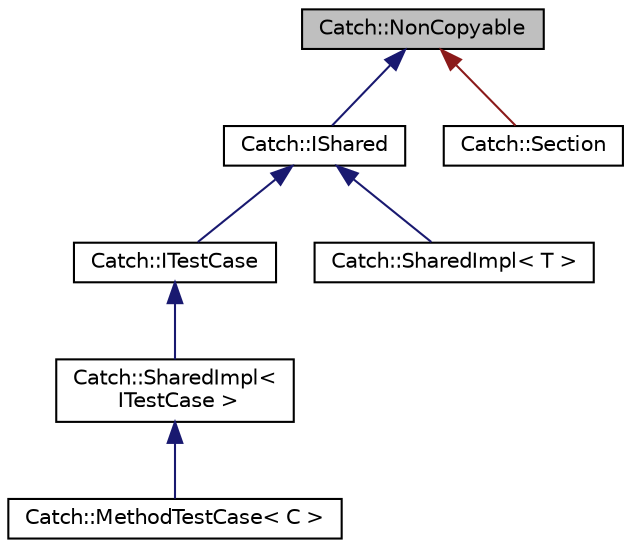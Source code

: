 digraph "Catch::NonCopyable"
{
 // LATEX_PDF_SIZE
  edge [fontname="Helvetica",fontsize="10",labelfontname="Helvetica",labelfontsize="10"];
  node [fontname="Helvetica",fontsize="10",shape=record];
  Node1 [label="Catch::NonCopyable",height=0.2,width=0.4,color="black", fillcolor="grey75", style="filled", fontcolor="black",tooltip=" "];
  Node1 -> Node2 [dir="back",color="midnightblue",fontsize="10",style="solid"];
  Node2 [label="Catch::IShared",height=0.2,width=0.4,color="black", fillcolor="white", style="filled",URL="$d1/dc1/structCatch_1_1IShared.html",tooltip=" "];
  Node2 -> Node3 [dir="back",color="midnightblue",fontsize="10",style="solid"];
  Node3 [label="Catch::ITestCase",height=0.2,width=0.4,color="black", fillcolor="white", style="filled",URL="$de/d8c/structCatch_1_1ITestCase.html",tooltip=" "];
  Node3 -> Node4 [dir="back",color="midnightblue",fontsize="10",style="solid"];
  Node4 [label="Catch::SharedImpl\<\l ITestCase \>",height=0.2,width=0.4,color="black", fillcolor="white", style="filled",URL="$d7/d91/structCatch_1_1SharedImpl.html",tooltip=" "];
  Node4 -> Node5 [dir="back",color="midnightblue",fontsize="10",style="solid"];
  Node5 [label="Catch::MethodTestCase\< C \>",height=0.2,width=0.4,color="black", fillcolor="white", style="filled",URL="$dc/d89/classCatch_1_1MethodTestCase.html",tooltip=" "];
  Node2 -> Node6 [dir="back",color="midnightblue",fontsize="10",style="solid"];
  Node6 [label="Catch::SharedImpl\< T \>",height=0.2,width=0.4,color="black", fillcolor="white", style="filled",URL="$d7/d91/structCatch_1_1SharedImpl.html",tooltip=" "];
  Node1 -> Node7 [dir="back",color="firebrick4",fontsize="10",style="solid"];
  Node7 [label="Catch::Section",height=0.2,width=0.4,color="black", fillcolor="white", style="filled",URL="$da/d10/classCatch_1_1Section.html",tooltip=" "];
}
